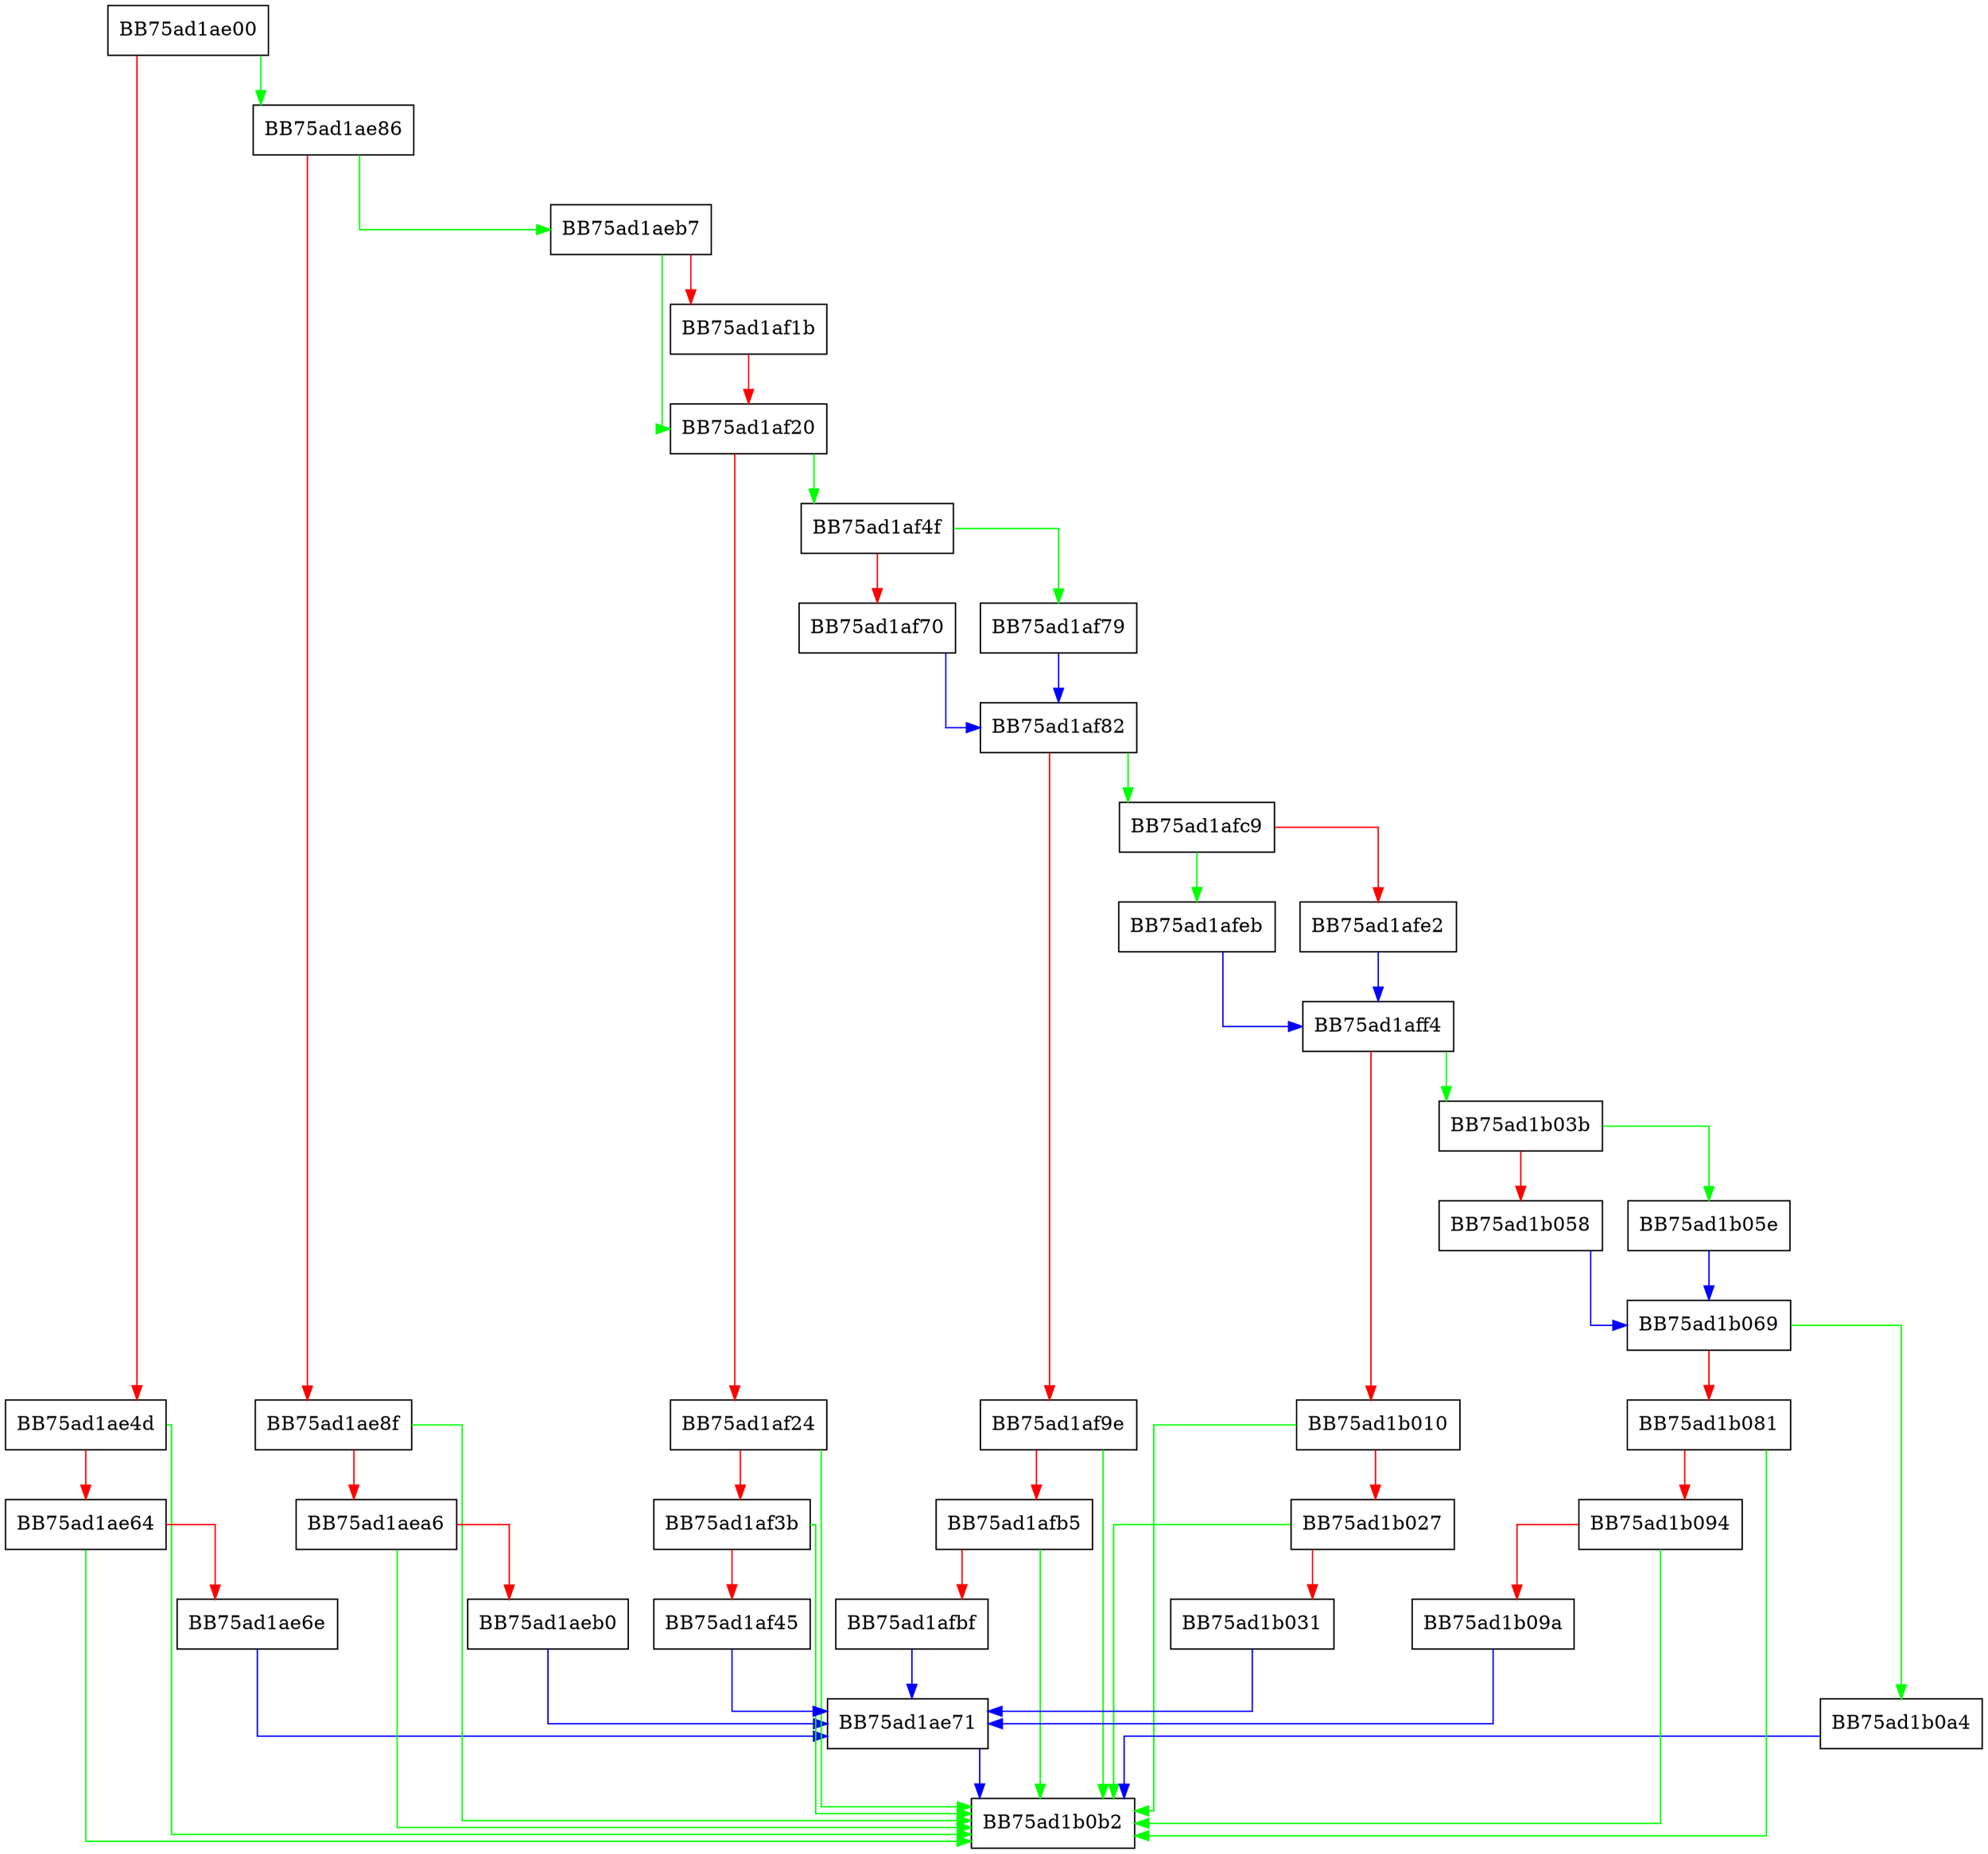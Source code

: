 digraph Validate {
  node [shape="box"];
  graph [splines=ortho];
  BB75ad1ae00 -> BB75ad1ae86 [color="green"];
  BB75ad1ae00 -> BB75ad1ae4d [color="red"];
  BB75ad1ae4d -> BB75ad1b0b2 [color="green"];
  BB75ad1ae4d -> BB75ad1ae64 [color="red"];
  BB75ad1ae64 -> BB75ad1b0b2 [color="green"];
  BB75ad1ae64 -> BB75ad1ae6e [color="red"];
  BB75ad1ae6e -> BB75ad1ae71 [color="blue"];
  BB75ad1ae71 -> BB75ad1b0b2 [color="blue"];
  BB75ad1ae86 -> BB75ad1aeb7 [color="green"];
  BB75ad1ae86 -> BB75ad1ae8f [color="red"];
  BB75ad1ae8f -> BB75ad1b0b2 [color="green"];
  BB75ad1ae8f -> BB75ad1aea6 [color="red"];
  BB75ad1aea6 -> BB75ad1b0b2 [color="green"];
  BB75ad1aea6 -> BB75ad1aeb0 [color="red"];
  BB75ad1aeb0 -> BB75ad1ae71 [color="blue"];
  BB75ad1aeb7 -> BB75ad1af20 [color="green"];
  BB75ad1aeb7 -> BB75ad1af1b [color="red"];
  BB75ad1af1b -> BB75ad1af20 [color="red"];
  BB75ad1af20 -> BB75ad1af4f [color="green"];
  BB75ad1af20 -> BB75ad1af24 [color="red"];
  BB75ad1af24 -> BB75ad1b0b2 [color="green"];
  BB75ad1af24 -> BB75ad1af3b [color="red"];
  BB75ad1af3b -> BB75ad1b0b2 [color="green"];
  BB75ad1af3b -> BB75ad1af45 [color="red"];
  BB75ad1af45 -> BB75ad1ae71 [color="blue"];
  BB75ad1af4f -> BB75ad1af79 [color="green"];
  BB75ad1af4f -> BB75ad1af70 [color="red"];
  BB75ad1af70 -> BB75ad1af82 [color="blue"];
  BB75ad1af79 -> BB75ad1af82 [color="blue"];
  BB75ad1af82 -> BB75ad1afc9 [color="green"];
  BB75ad1af82 -> BB75ad1af9e [color="red"];
  BB75ad1af9e -> BB75ad1b0b2 [color="green"];
  BB75ad1af9e -> BB75ad1afb5 [color="red"];
  BB75ad1afb5 -> BB75ad1b0b2 [color="green"];
  BB75ad1afb5 -> BB75ad1afbf [color="red"];
  BB75ad1afbf -> BB75ad1ae71 [color="blue"];
  BB75ad1afc9 -> BB75ad1afeb [color="green"];
  BB75ad1afc9 -> BB75ad1afe2 [color="red"];
  BB75ad1afe2 -> BB75ad1aff4 [color="blue"];
  BB75ad1afeb -> BB75ad1aff4 [color="blue"];
  BB75ad1aff4 -> BB75ad1b03b [color="green"];
  BB75ad1aff4 -> BB75ad1b010 [color="red"];
  BB75ad1b010 -> BB75ad1b0b2 [color="green"];
  BB75ad1b010 -> BB75ad1b027 [color="red"];
  BB75ad1b027 -> BB75ad1b0b2 [color="green"];
  BB75ad1b027 -> BB75ad1b031 [color="red"];
  BB75ad1b031 -> BB75ad1ae71 [color="blue"];
  BB75ad1b03b -> BB75ad1b05e [color="green"];
  BB75ad1b03b -> BB75ad1b058 [color="red"];
  BB75ad1b058 -> BB75ad1b069 [color="blue"];
  BB75ad1b05e -> BB75ad1b069 [color="blue"];
  BB75ad1b069 -> BB75ad1b0a4 [color="green"];
  BB75ad1b069 -> BB75ad1b081 [color="red"];
  BB75ad1b081 -> BB75ad1b0b2 [color="green"];
  BB75ad1b081 -> BB75ad1b094 [color="red"];
  BB75ad1b094 -> BB75ad1b0b2 [color="green"];
  BB75ad1b094 -> BB75ad1b09a [color="red"];
  BB75ad1b09a -> BB75ad1ae71 [color="blue"];
  BB75ad1b0a4 -> BB75ad1b0b2 [color="blue"];
}